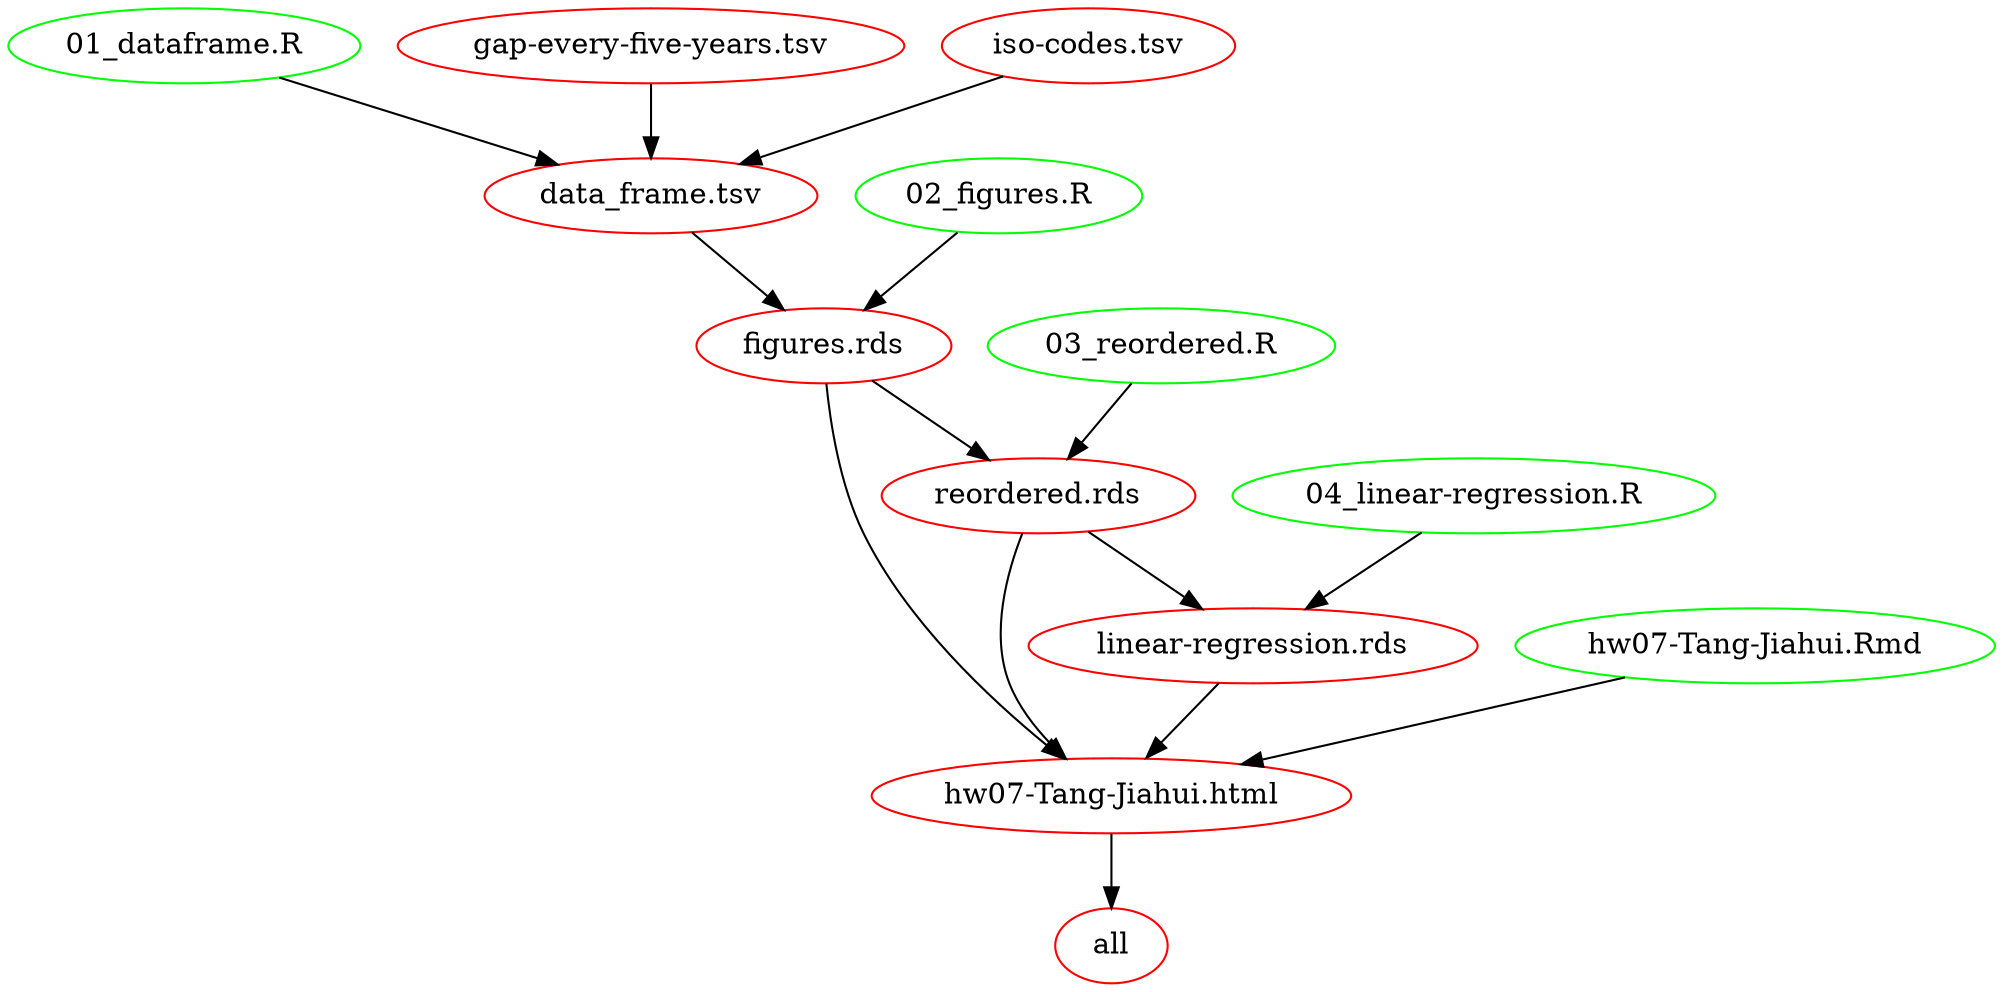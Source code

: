 digraph G {
n8[label="01_dataframe.R", color="green"];
n6[label="02_figures.R", color="green"];
n12[label="03_reordered.R", color="green"];
n14[label="04_linear-regression.R", color="green"];
n2[label="all", color="red"];
n7[label="data_frame.tsv", color="red"];
n5[label="figures.rds", color="red"];
n9[label="gap-every-five-years.tsv", color="red"];
n4[label="hw07-Tang-Jiahui.Rmd", color="green"];
n3[label="hw07-Tang-Jiahui.html", color="red"];
n10[label="iso-codes.tsv", color="red"];
n13[label="linear-regression.rds", color="red"];
n11[label="reordered.rds", color="red"];
n3 -> n2 ; 
n8 -> n7 ; 
n9 -> n7 ; 
n10 -> n7 ; 
n6 -> n5 ; 
n7 -> n5 ; 
n5 -> n3 ; 
n4 -> n3 ; 
n13 -> n3 ; 
n11 -> n3 ; 
n14 -> n13 ; 
n11 -> n13 ; 
n12 -> n11 ; 
n5 -> n11 ; 
}
